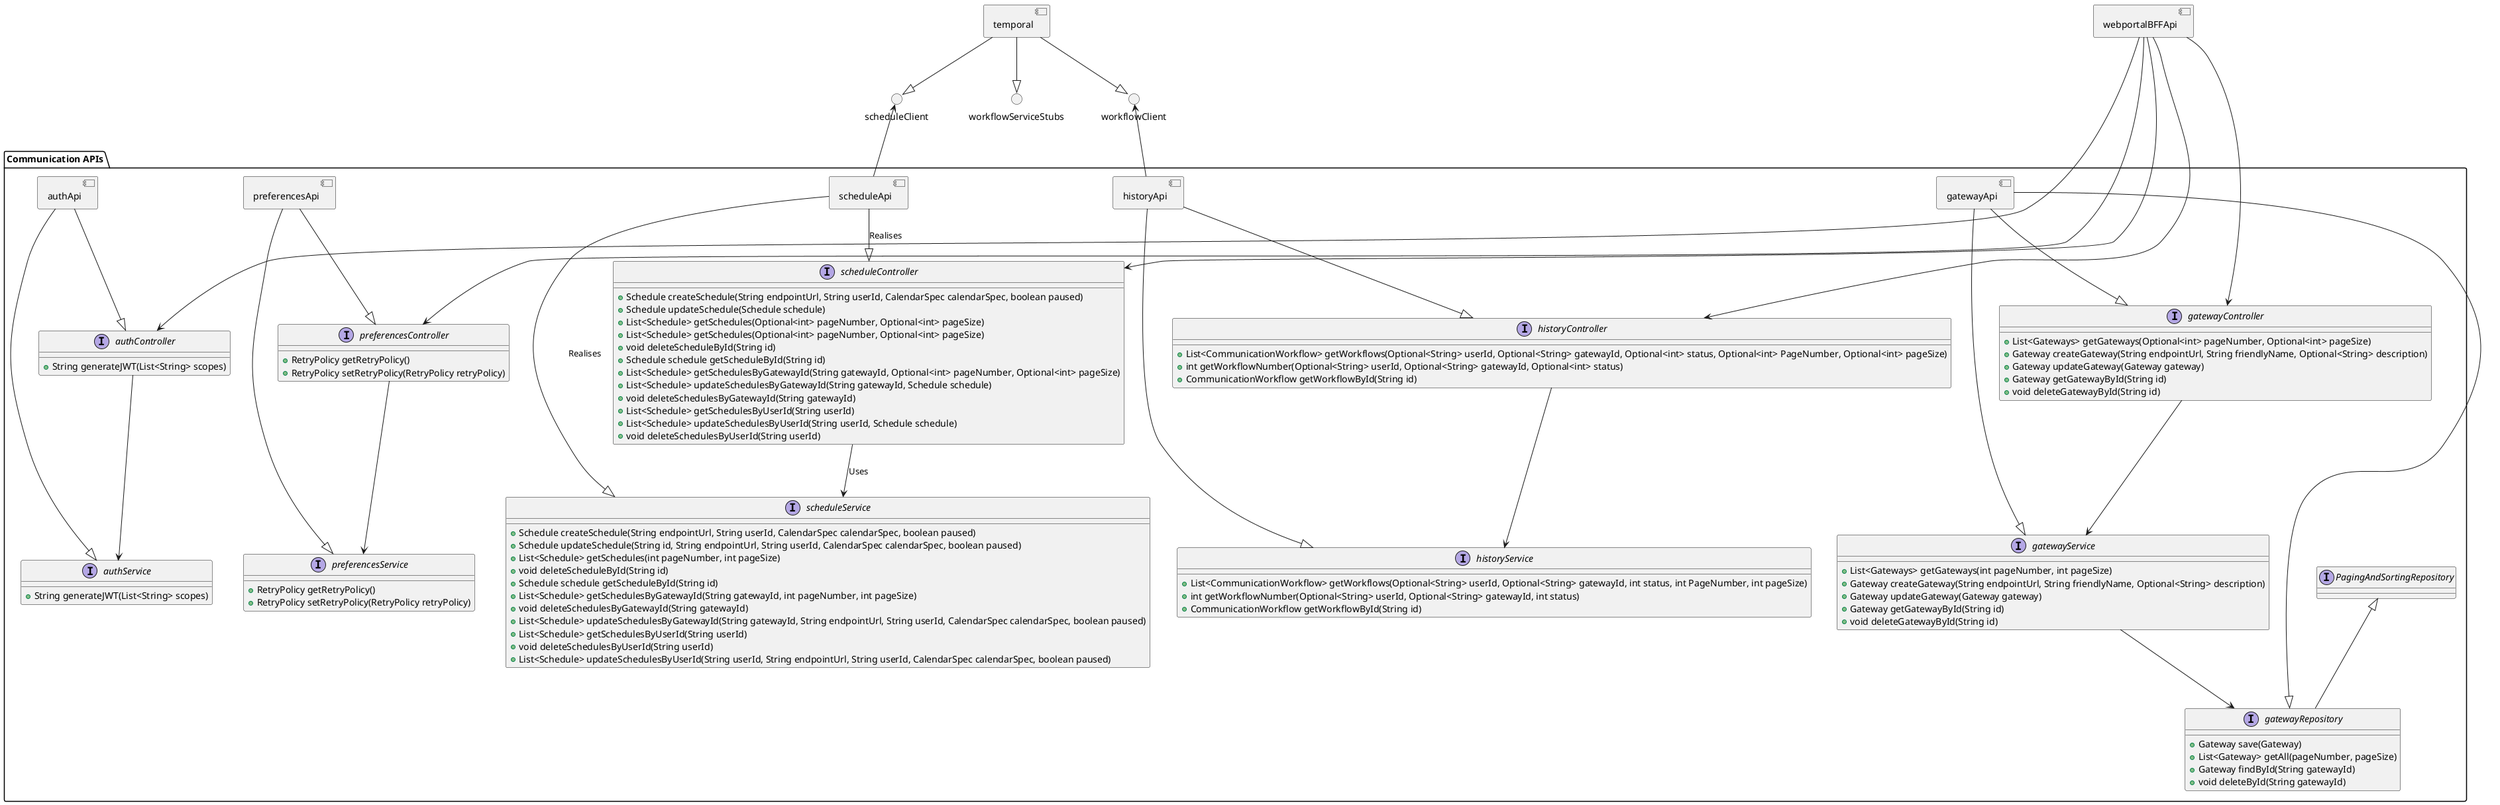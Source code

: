 @startuml Component Interfaces

component webportalBFFApi {

}

component temporal {
}

() workflowClient
() scheduleClient
() workflowServiceStubs


workflowServiceStubs <|-u- temporal
workflowClient <|-u- temporal
scheduleClient <|-u- temporal

package "Communication APIs" as communicationApis {
    component gatewayApi {

    }

    interface gatewayController {
        + List<Gateways> getGateways(Optional<int> pageNumber, Optional<int> pageSize)
        + Gateway createGateway(String endpointUrl, String friendlyName, Optional<String> description)
        + Gateway updateGateway(Gateway gateway)
        + Gateway getGatewayById(String id)
        + void deleteGatewayById(String id)
    }

    interface gatewayService {
        + List<Gateways> getGateways(int pageNumber, int pageSize)
        + Gateway createGateway(String endpointUrl, String friendlyName, Optional<String> description)
        + Gateway updateGateway(Gateway gateway)
        + Gateway getGatewayById(String id)
        + void deleteGatewayById(String id)
    }



    interface gatewayRepository extends PagingAndSortingRepository {
        + Gateway save(Gateway)
        + List<Gateway> getAll(pageNumber, pageSize)
        + Gateway findById(String gatewayId)
        + void deleteById(String gatewayId)
    }

    gatewayApi --|> gatewayService
    gatewayApi --|> gatewayRepository
    gatewayApi --|> gatewayController
    gatewayController --> gatewayService
    gatewayService --> gatewayRepository

    component scheduleApi{

    }

    interface scheduleController{
        + Schedule createSchedule(String endpointUrl, String userId, CalendarSpec calendarSpec, boolean paused)
        + Schedule updateSchedule(Schedule schedule)
        + List<Schedule> getSchedules(Optional<int> pageNumber, Optional<int> pageSize)
        + List<Schedule> getSchedules(Optional<int> pageNumber, Optional<int> pageSize)
        + void deleteScheduleById(String id)
        + Schedule schedule getScheduleById(String id)
        + List<Schedule> getSchedulesByGatewayId(String gatewayId, Optional<int> pageNumber, Optional<int> pageSize)
        + List<Schedule> updateSchedulesByGatewayId(String gatewayId, Schedule schedule)
        + void deleteSchedulesByGatewayId(String gatewayId)
        + List<Schedule> getSchedulesByUserId(String userId)
        + List<Schedule> updateSchedulesByUserId(String userId, Schedule schedule)
        + void deleteSchedulesByUserId(String userId)
    }

    interface scheduleService {
        + Schedule createSchedule(String endpointUrl, String userId, CalendarSpec calendarSpec, boolean paused)
        + Schedule updateSchedule(String id, String endpointUrl, String userId, CalendarSpec calendarSpec, boolean paused)
        + List<Schedule> getSchedules(int pageNumber, int pageSize)
        + void deleteScheduleById(String id)
        + Schedule schedule getScheduleById(String id)
        + List<Schedule> getSchedulesByGatewayId(String gatewayId, int pageNumber, int pageSize)
        + void deleteSchedulesByGatewayId(String gatewayId)
        + List<Schedule> updateSchedulesByGatewayId(String gatewayId, String endpointUrl, String userId, CalendarSpec calendarSpec, boolean paused)
        + List<Schedule> getSchedulesByUserId(String userId)
        + void deleteSchedulesByUserId(String userId)
        + List<Schedule> updateSchedulesByUserId(String userId, String endpointUrl, String userId, CalendarSpec calendarSpec, boolean paused)
    }


    scheduleApi --|> scheduleService : Realises
    scheduleApi --|> scheduleController : Realises
    scheduleController --> scheduleService : Uses

    component historyApi {

    }

    interface historyController {
        + List<CommunicationWorkflow> getWorkflows(Optional<String> userId, Optional<String> gatewayId, Optional<int> status, Optional<int> PageNumber, Optional<int> pageSize)
        + int getWorkflowNumber(Optional<String> userId, Optional<String> gatewayId, Optional<int> status)
        + CommunicationWorkflow getWorkflowById(String id)
    }


    interface historyService {
        + List<CommunicationWorkflow> getWorkflows(Optional<String> userId, Optional<String> gatewayId, int status, int PageNumber, int pageSize)
        + int getWorkflowNumber(Optional<String> userId, Optional<String> gatewayId, int status)
        + CommunicationWorkflow getWorkflowById(String id)
    }

    historyApi --|> historyService
    historyApi --|> historyController
    historyController --> historyService

    component preferencesApi {

    }

    interface preferencesController {
        + RetryPolicy getRetryPolicy()
        + RetryPolicy setRetryPolicy(RetryPolicy retryPolicy)
    }

    interface preferencesService {
        + RetryPolicy getRetryPolicy()
        + RetryPolicy setRetryPolicy(RetryPolicy retryPolicy)
    }

    preferencesApi --|> preferencesService
    preferencesApi --|> preferencesController
    preferencesController --> preferencesService

    component authApi {

    }

    interface authController {
        + String generateJWT(List<String> scopes)
    }

    interface authService {
        + String generateJWT(List<String> scopes)
    }

    authApi --|> authService
    authApi --|> authController
    authController --> authService

    
}

scheduleClient <-- scheduleApi
workflowClient <-- historyApi
webportalBFFApi ----> gatewayController
webportalBFFApi ----> historyController
webportalBFFApi ----> preferencesController
webportalBFFApi ----> scheduleController
webportalBFFApi ----> authController

@enduml